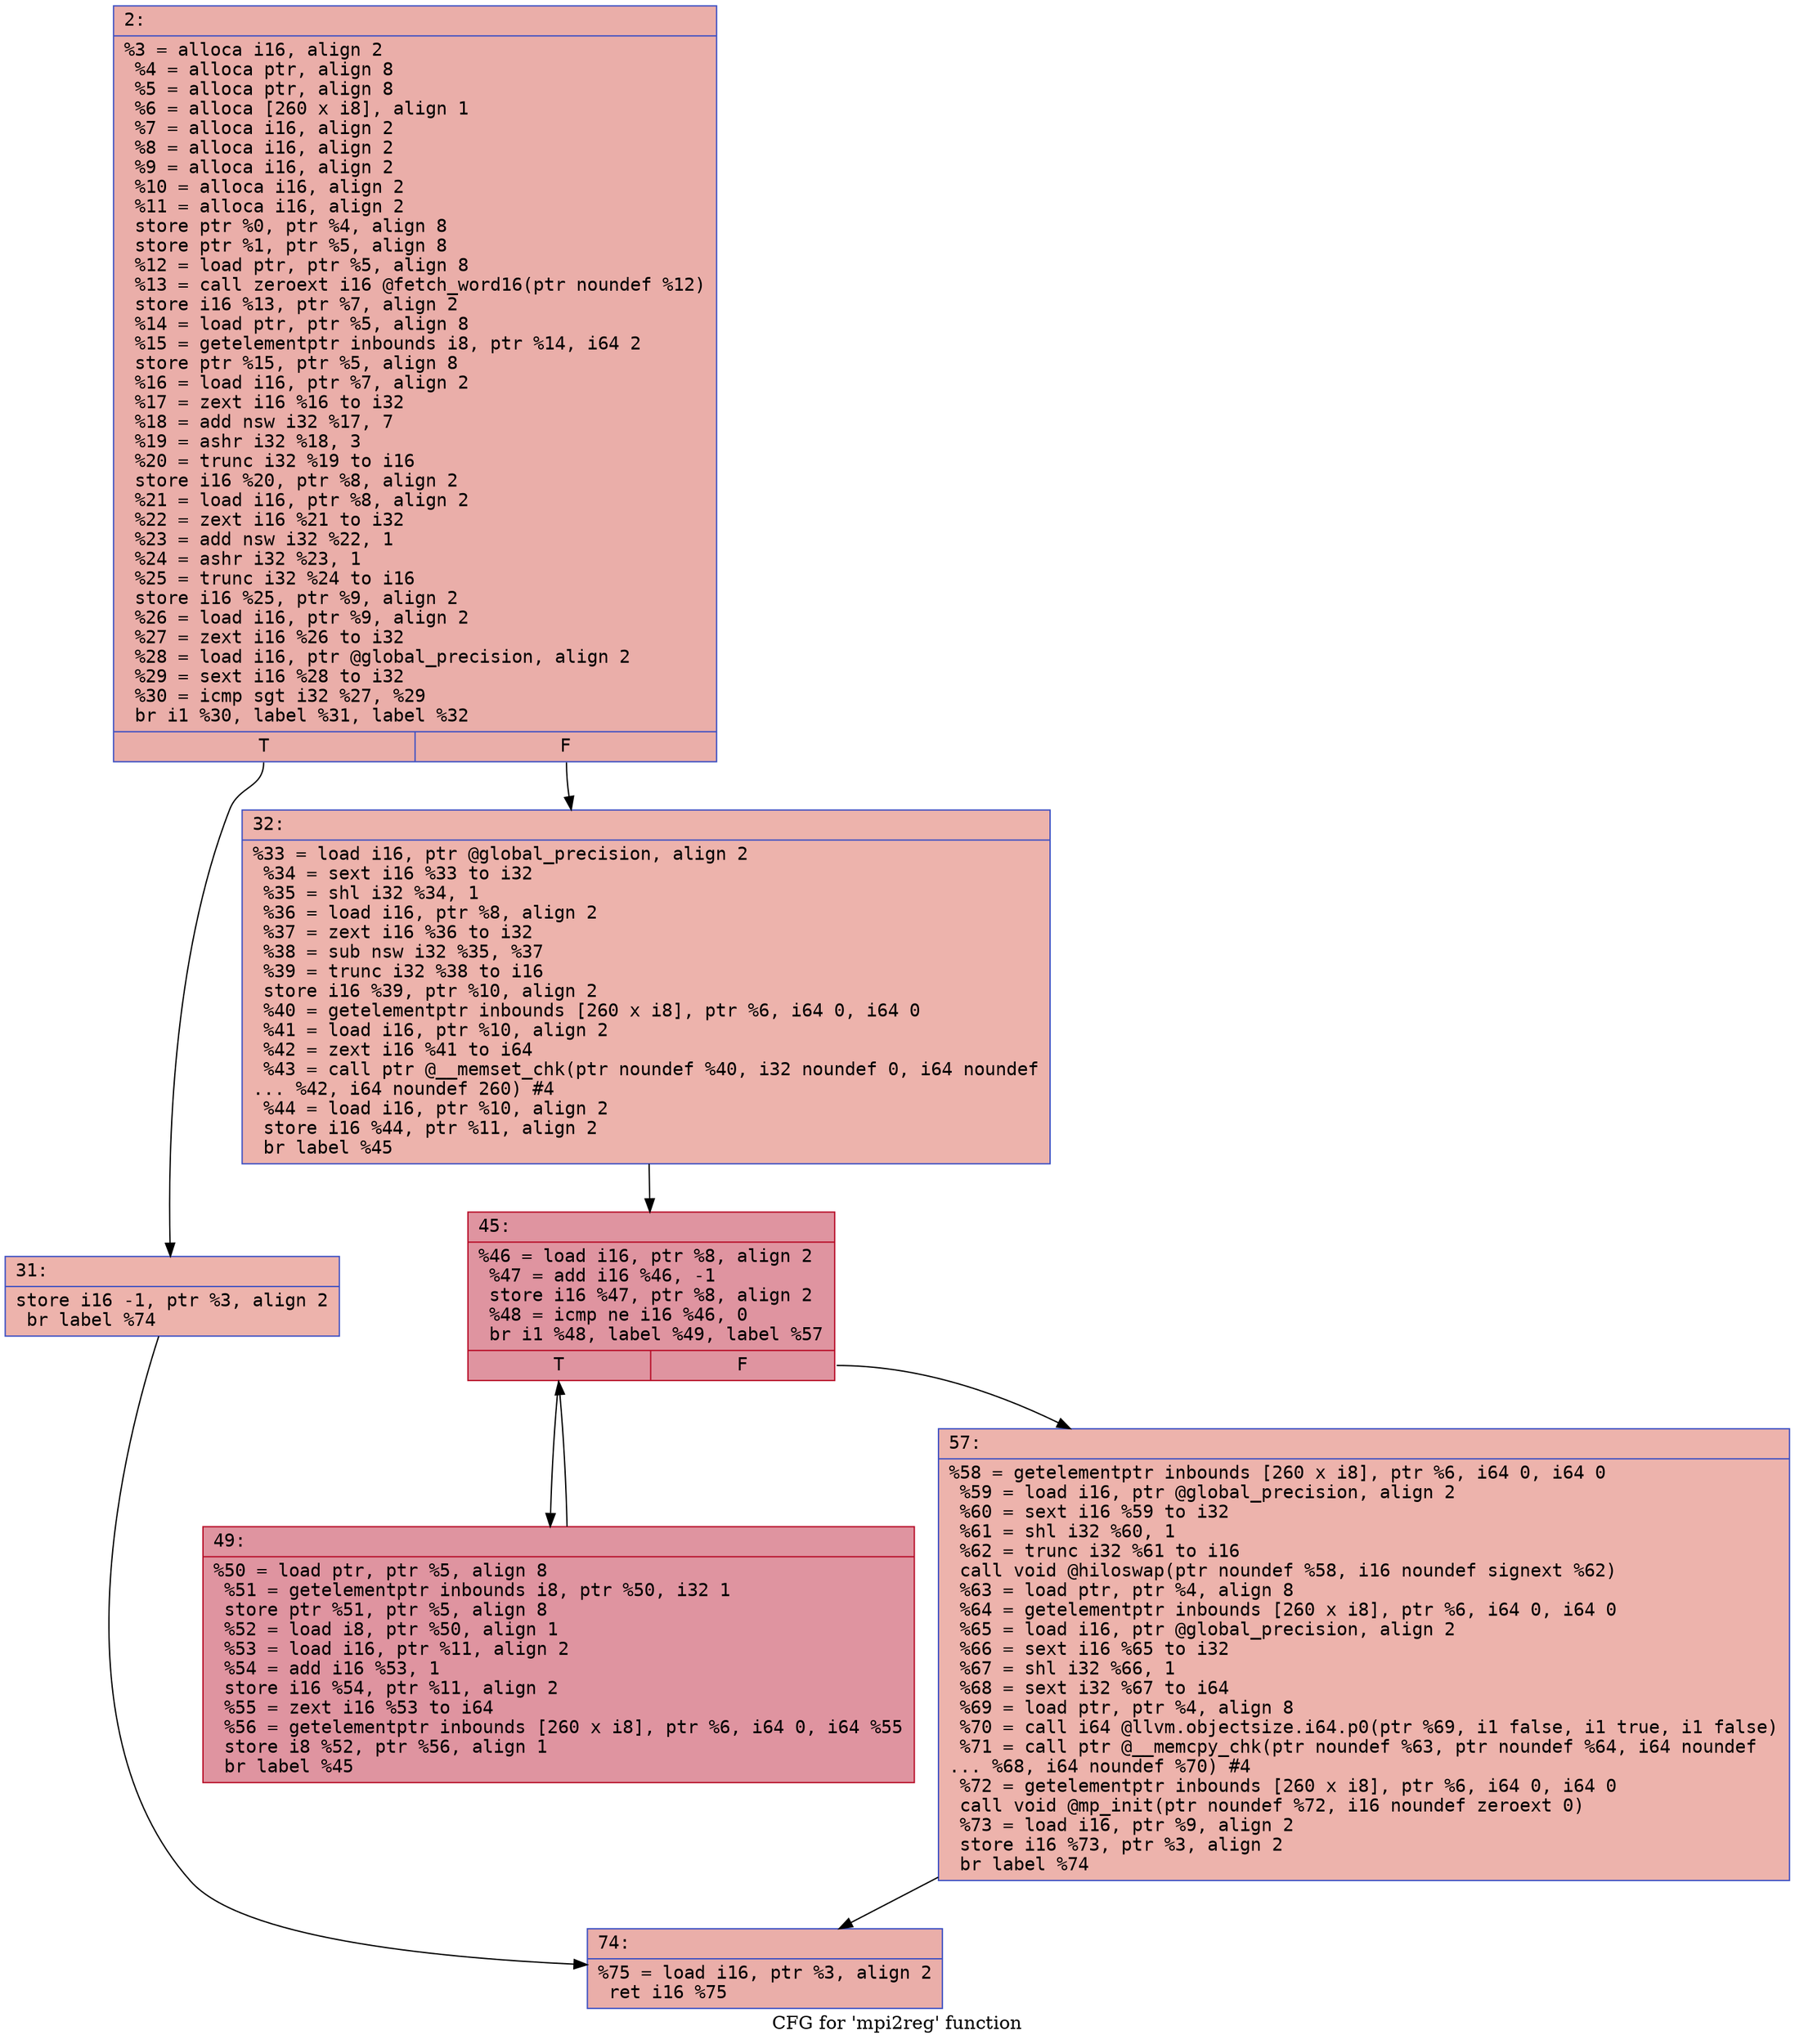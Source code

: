 digraph "CFG for 'mpi2reg' function" {
	label="CFG for 'mpi2reg' function";

	Node0x6000003076b0 [shape=record,color="#3d50c3ff", style=filled, fillcolor="#d0473d70" fontname="Courier",label="{2:\l|  %3 = alloca i16, align 2\l  %4 = alloca ptr, align 8\l  %5 = alloca ptr, align 8\l  %6 = alloca [260 x i8], align 1\l  %7 = alloca i16, align 2\l  %8 = alloca i16, align 2\l  %9 = alloca i16, align 2\l  %10 = alloca i16, align 2\l  %11 = alloca i16, align 2\l  store ptr %0, ptr %4, align 8\l  store ptr %1, ptr %5, align 8\l  %12 = load ptr, ptr %5, align 8\l  %13 = call zeroext i16 @fetch_word16(ptr noundef %12)\l  store i16 %13, ptr %7, align 2\l  %14 = load ptr, ptr %5, align 8\l  %15 = getelementptr inbounds i8, ptr %14, i64 2\l  store ptr %15, ptr %5, align 8\l  %16 = load i16, ptr %7, align 2\l  %17 = zext i16 %16 to i32\l  %18 = add nsw i32 %17, 7\l  %19 = ashr i32 %18, 3\l  %20 = trunc i32 %19 to i16\l  store i16 %20, ptr %8, align 2\l  %21 = load i16, ptr %8, align 2\l  %22 = zext i16 %21 to i32\l  %23 = add nsw i32 %22, 1\l  %24 = ashr i32 %23, 1\l  %25 = trunc i32 %24 to i16\l  store i16 %25, ptr %9, align 2\l  %26 = load i16, ptr %9, align 2\l  %27 = zext i16 %26 to i32\l  %28 = load i16, ptr @global_precision, align 2\l  %29 = sext i16 %28 to i32\l  %30 = icmp sgt i32 %27, %29\l  br i1 %30, label %31, label %32\l|{<s0>T|<s1>F}}"];
	Node0x6000003076b0:s0 -> Node0x600000307700[tooltip="2 -> 31\nProbability 50.00%" ];
	Node0x6000003076b0:s1 -> Node0x600000307750[tooltip="2 -> 32\nProbability 50.00%" ];
	Node0x600000307700 [shape=record,color="#3d50c3ff", style=filled, fillcolor="#d6524470" fontname="Courier",label="{31:\l|  store i16 -1, ptr %3, align 2\l  br label %74\l}"];
	Node0x600000307700 -> Node0x600000307890[tooltip="31 -> 74\nProbability 100.00%" ];
	Node0x600000307750 [shape=record,color="#3d50c3ff", style=filled, fillcolor="#d6524470" fontname="Courier",label="{32:\l|  %33 = load i16, ptr @global_precision, align 2\l  %34 = sext i16 %33 to i32\l  %35 = shl i32 %34, 1\l  %36 = load i16, ptr %8, align 2\l  %37 = zext i16 %36 to i32\l  %38 = sub nsw i32 %35, %37\l  %39 = trunc i32 %38 to i16\l  store i16 %39, ptr %10, align 2\l  %40 = getelementptr inbounds [260 x i8], ptr %6, i64 0, i64 0\l  %41 = load i16, ptr %10, align 2\l  %42 = zext i16 %41 to i64\l  %43 = call ptr @__memset_chk(ptr noundef %40, i32 noundef 0, i64 noundef\l... %42, i64 noundef 260) #4\l  %44 = load i16, ptr %10, align 2\l  store i16 %44, ptr %11, align 2\l  br label %45\l}"];
	Node0x600000307750 -> Node0x6000003077a0[tooltip="32 -> 45\nProbability 100.00%" ];
	Node0x6000003077a0 [shape=record,color="#b70d28ff", style=filled, fillcolor="#b70d2870" fontname="Courier",label="{45:\l|  %46 = load i16, ptr %8, align 2\l  %47 = add i16 %46, -1\l  store i16 %47, ptr %8, align 2\l  %48 = icmp ne i16 %46, 0\l  br i1 %48, label %49, label %57\l|{<s0>T|<s1>F}}"];
	Node0x6000003077a0:s0 -> Node0x6000003077f0[tooltip="45 -> 49\nProbability 96.88%" ];
	Node0x6000003077a0:s1 -> Node0x600000307840[tooltip="45 -> 57\nProbability 3.12%" ];
	Node0x6000003077f0 [shape=record,color="#b70d28ff", style=filled, fillcolor="#b70d2870" fontname="Courier",label="{49:\l|  %50 = load ptr, ptr %5, align 8\l  %51 = getelementptr inbounds i8, ptr %50, i32 1\l  store ptr %51, ptr %5, align 8\l  %52 = load i8, ptr %50, align 1\l  %53 = load i16, ptr %11, align 2\l  %54 = add i16 %53, 1\l  store i16 %54, ptr %11, align 2\l  %55 = zext i16 %53 to i64\l  %56 = getelementptr inbounds [260 x i8], ptr %6, i64 0, i64 %55\l  store i8 %52, ptr %56, align 1\l  br label %45\l}"];
	Node0x6000003077f0 -> Node0x6000003077a0[tooltip="49 -> 45\nProbability 100.00%" ];
	Node0x600000307840 [shape=record,color="#3d50c3ff", style=filled, fillcolor="#d6524470" fontname="Courier",label="{57:\l|  %58 = getelementptr inbounds [260 x i8], ptr %6, i64 0, i64 0\l  %59 = load i16, ptr @global_precision, align 2\l  %60 = sext i16 %59 to i32\l  %61 = shl i32 %60, 1\l  %62 = trunc i32 %61 to i16\l  call void @hiloswap(ptr noundef %58, i16 noundef signext %62)\l  %63 = load ptr, ptr %4, align 8\l  %64 = getelementptr inbounds [260 x i8], ptr %6, i64 0, i64 0\l  %65 = load i16, ptr @global_precision, align 2\l  %66 = sext i16 %65 to i32\l  %67 = shl i32 %66, 1\l  %68 = sext i32 %67 to i64\l  %69 = load ptr, ptr %4, align 8\l  %70 = call i64 @llvm.objectsize.i64.p0(ptr %69, i1 false, i1 true, i1 false)\l  %71 = call ptr @__memcpy_chk(ptr noundef %63, ptr noundef %64, i64 noundef\l... %68, i64 noundef %70) #4\l  %72 = getelementptr inbounds [260 x i8], ptr %6, i64 0, i64 0\l  call void @mp_init(ptr noundef %72, i16 noundef zeroext 0)\l  %73 = load i16, ptr %9, align 2\l  store i16 %73, ptr %3, align 2\l  br label %74\l}"];
	Node0x600000307840 -> Node0x600000307890[tooltip="57 -> 74\nProbability 100.00%" ];
	Node0x600000307890 [shape=record,color="#3d50c3ff", style=filled, fillcolor="#d0473d70" fontname="Courier",label="{74:\l|  %75 = load i16, ptr %3, align 2\l  ret i16 %75\l}"];
}
